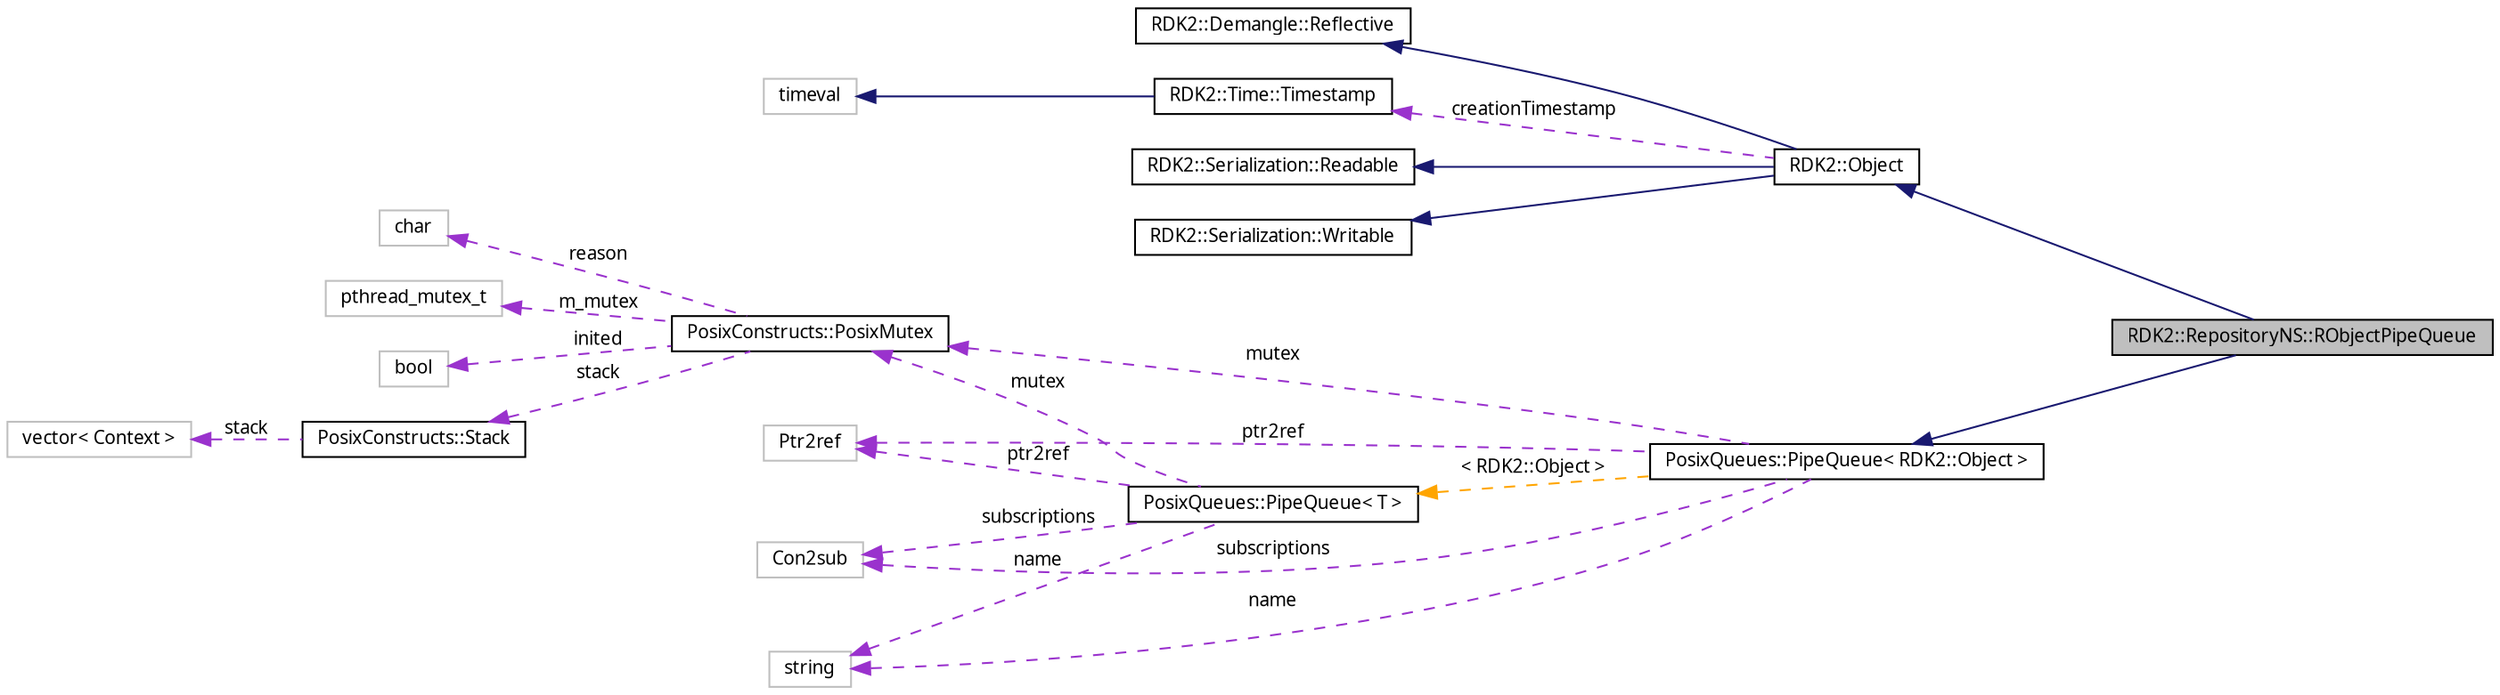 digraph G
{
  edge [fontname="FreeSans.ttf",fontsize=10,labelfontname="FreeSans.ttf",labelfontsize=10];
  node [fontname="FreeSans.ttf",fontsize=10,shape=record];
  rankdir=LR;
  Node1 [label="RDK2::RepositoryNS::RObjectPipeQueue",height=0.2,width=0.4,color="black", fillcolor="grey75", style="filled" fontcolor="black"];
  Node2 -> Node1 [dir=back,color="midnightblue",fontsize=10,style="solid",fontname="FreeSans.ttf"];
  Node2 [label="RDK2::Object",height=0.2,width=0.4,color="black", fillcolor="white", style="filled",URL="$class_r_d_k2_1_1_object.html"];
  Node3 -> Node2 [dir=back,color="midnightblue",fontsize=10,style="solid",fontname="FreeSans.ttf"];
  Node3 [label="RDK2::Serialization::Readable",height=0.2,width=0.4,color="black", fillcolor="white", style="filled",URL="$class_r_d_k2_1_1_serialization_1_1_readable.html",tooltip="A Readable object is one that implements a deserialization procedure."];
  Node4 -> Node2 [dir=back,color="midnightblue",fontsize=10,style="solid",fontname="FreeSans.ttf"];
  Node4 [label="RDK2::Serialization::Writable",height=0.2,width=0.4,color="black", fillcolor="white", style="filled",URL="$class_r_d_k2_1_1_serialization_1_1_writable.html"];
  Node5 -> Node2 [dir=back,color="midnightblue",fontsize=10,style="solid",fontname="FreeSans.ttf"];
  Node5 [label="RDK2::Demangle::Reflective",height=0.2,width=0.4,color="black", fillcolor="white", style="filled",URL="$struct_r_d_k2_1_1_demangle_1_1_reflective.html"];
  Node6 -> Node2 [dir=back,color="darkorchid3",fontsize=10,style="dashed",label="creationTimestamp",fontname="FreeSans.ttf"];
  Node6 [label="RDK2::Time::Timestamp",height=0.2,width=0.4,color="black", fillcolor="white", style="filled",URL="$struct_r_d_k2_1_1_time_1_1_timestamp.html"];
  Node7 -> Node6 [dir=back,color="midnightblue",fontsize=10,style="solid",fontname="FreeSans.ttf"];
  Node7 [label="timeval",height=0.2,width=0.4,color="grey75", fillcolor="white", style="filled"];
  Node8 -> Node1 [dir=back,color="midnightblue",fontsize=10,style="solid",fontname="FreeSans.ttf"];
  Node8 [label="PosixQueues::PipeQueue\< RDK2::Object \>",height=0.2,width=0.4,color="black", fillcolor="white", style="filled",URL="$class_posix_queues_1_1_pipe_queue.html"];
  Node9 -> Node8 [dir=back,color="darkorchid3",fontsize=10,style="dashed",label="ptr2ref",fontname="FreeSans.ttf"];
  Node9 [label="Ptr2ref",height=0.2,width=0.4,color="grey75", fillcolor="white", style="filled"];
  Node10 -> Node8 [dir=back,color="darkorchid3",fontsize=10,style="dashed",label="name",fontname="FreeSans.ttf"];
  Node10 [label="string",height=0.2,width=0.4,color="grey75", fillcolor="white", style="filled"];
  Node11 -> Node8 [dir=back,color="darkorchid3",fontsize=10,style="dashed",label="subscriptions",fontname="FreeSans.ttf"];
  Node11 [label="Con2sub",height=0.2,width=0.4,color="grey75", fillcolor="white", style="filled"];
  Node12 -> Node8 [dir=back,color="darkorchid3",fontsize=10,style="dashed",label="mutex",fontname="FreeSans.ttf"];
  Node12 [label="PosixConstructs::PosixMutex",height=0.2,width=0.4,color="black", fillcolor="white", style="filled",URL="$class_posix_constructs_1_1_posix_mutex.html",tooltip="Note: a mutex locked by a thread MUST be unlocked by the same thread."];
  Node13 -> Node12 [dir=back,color="darkorchid3",fontsize=10,style="dashed",label="reason",fontname="FreeSans.ttf"];
  Node13 [label="char",height=0.2,width=0.4,color="grey75", fillcolor="white", style="filled"];
  Node14 -> Node12 [dir=back,color="darkorchid3",fontsize=10,style="dashed",label="m_mutex",fontname="FreeSans.ttf"];
  Node14 [label="pthread_mutex_t",height=0.2,width=0.4,color="grey75", fillcolor="white", style="filled"];
  Node15 -> Node12 [dir=back,color="darkorchid3",fontsize=10,style="dashed",label="inited",fontname="FreeSans.ttf"];
  Node15 [label="bool",height=0.2,width=0.4,color="grey75", fillcolor="white", style="filled"];
  Node16 -> Node12 [dir=back,color="darkorchid3",fontsize=10,style="dashed",label="stack",fontname="FreeSans.ttf"];
  Node16 [label="PosixConstructs::Stack",height=0.2,width=0.4,color="black", fillcolor="white", style="filled",URL="$struct_posix_constructs_1_1_stack.html"];
  Node17 -> Node16 [dir=back,color="darkorchid3",fontsize=10,style="dashed",label="stack",fontname="FreeSans.ttf"];
  Node17 [label="vector\< Context \>",height=0.2,width=0.4,color="grey75", fillcolor="white", style="filled"];
  Node18 -> Node8 [dir=back,color="orange",fontsize=10,style="dashed",label="\< RDK2::Object \>",fontname="FreeSans.ttf"];
  Node18 [label="PosixQueues::PipeQueue\< T \>",height=0.2,width=0.4,color="black", fillcolor="white", style="filled",URL="$class_posix_queues_1_1_pipe_queue.html",tooltip="All functions are thread safe."];
  Node9 -> Node18 [dir=back,color="darkorchid3",fontsize=10,style="dashed",label="ptr2ref",fontname="FreeSans.ttf"];
  Node10 -> Node18 [dir=back,color="darkorchid3",fontsize=10,style="dashed",label="name",fontname="FreeSans.ttf"];
  Node11 -> Node18 [dir=back,color="darkorchid3",fontsize=10,style="dashed",label="subscriptions",fontname="FreeSans.ttf"];
  Node12 -> Node18 [dir=back,color="darkorchid3",fontsize=10,style="dashed",label="mutex",fontname="FreeSans.ttf"];
}
